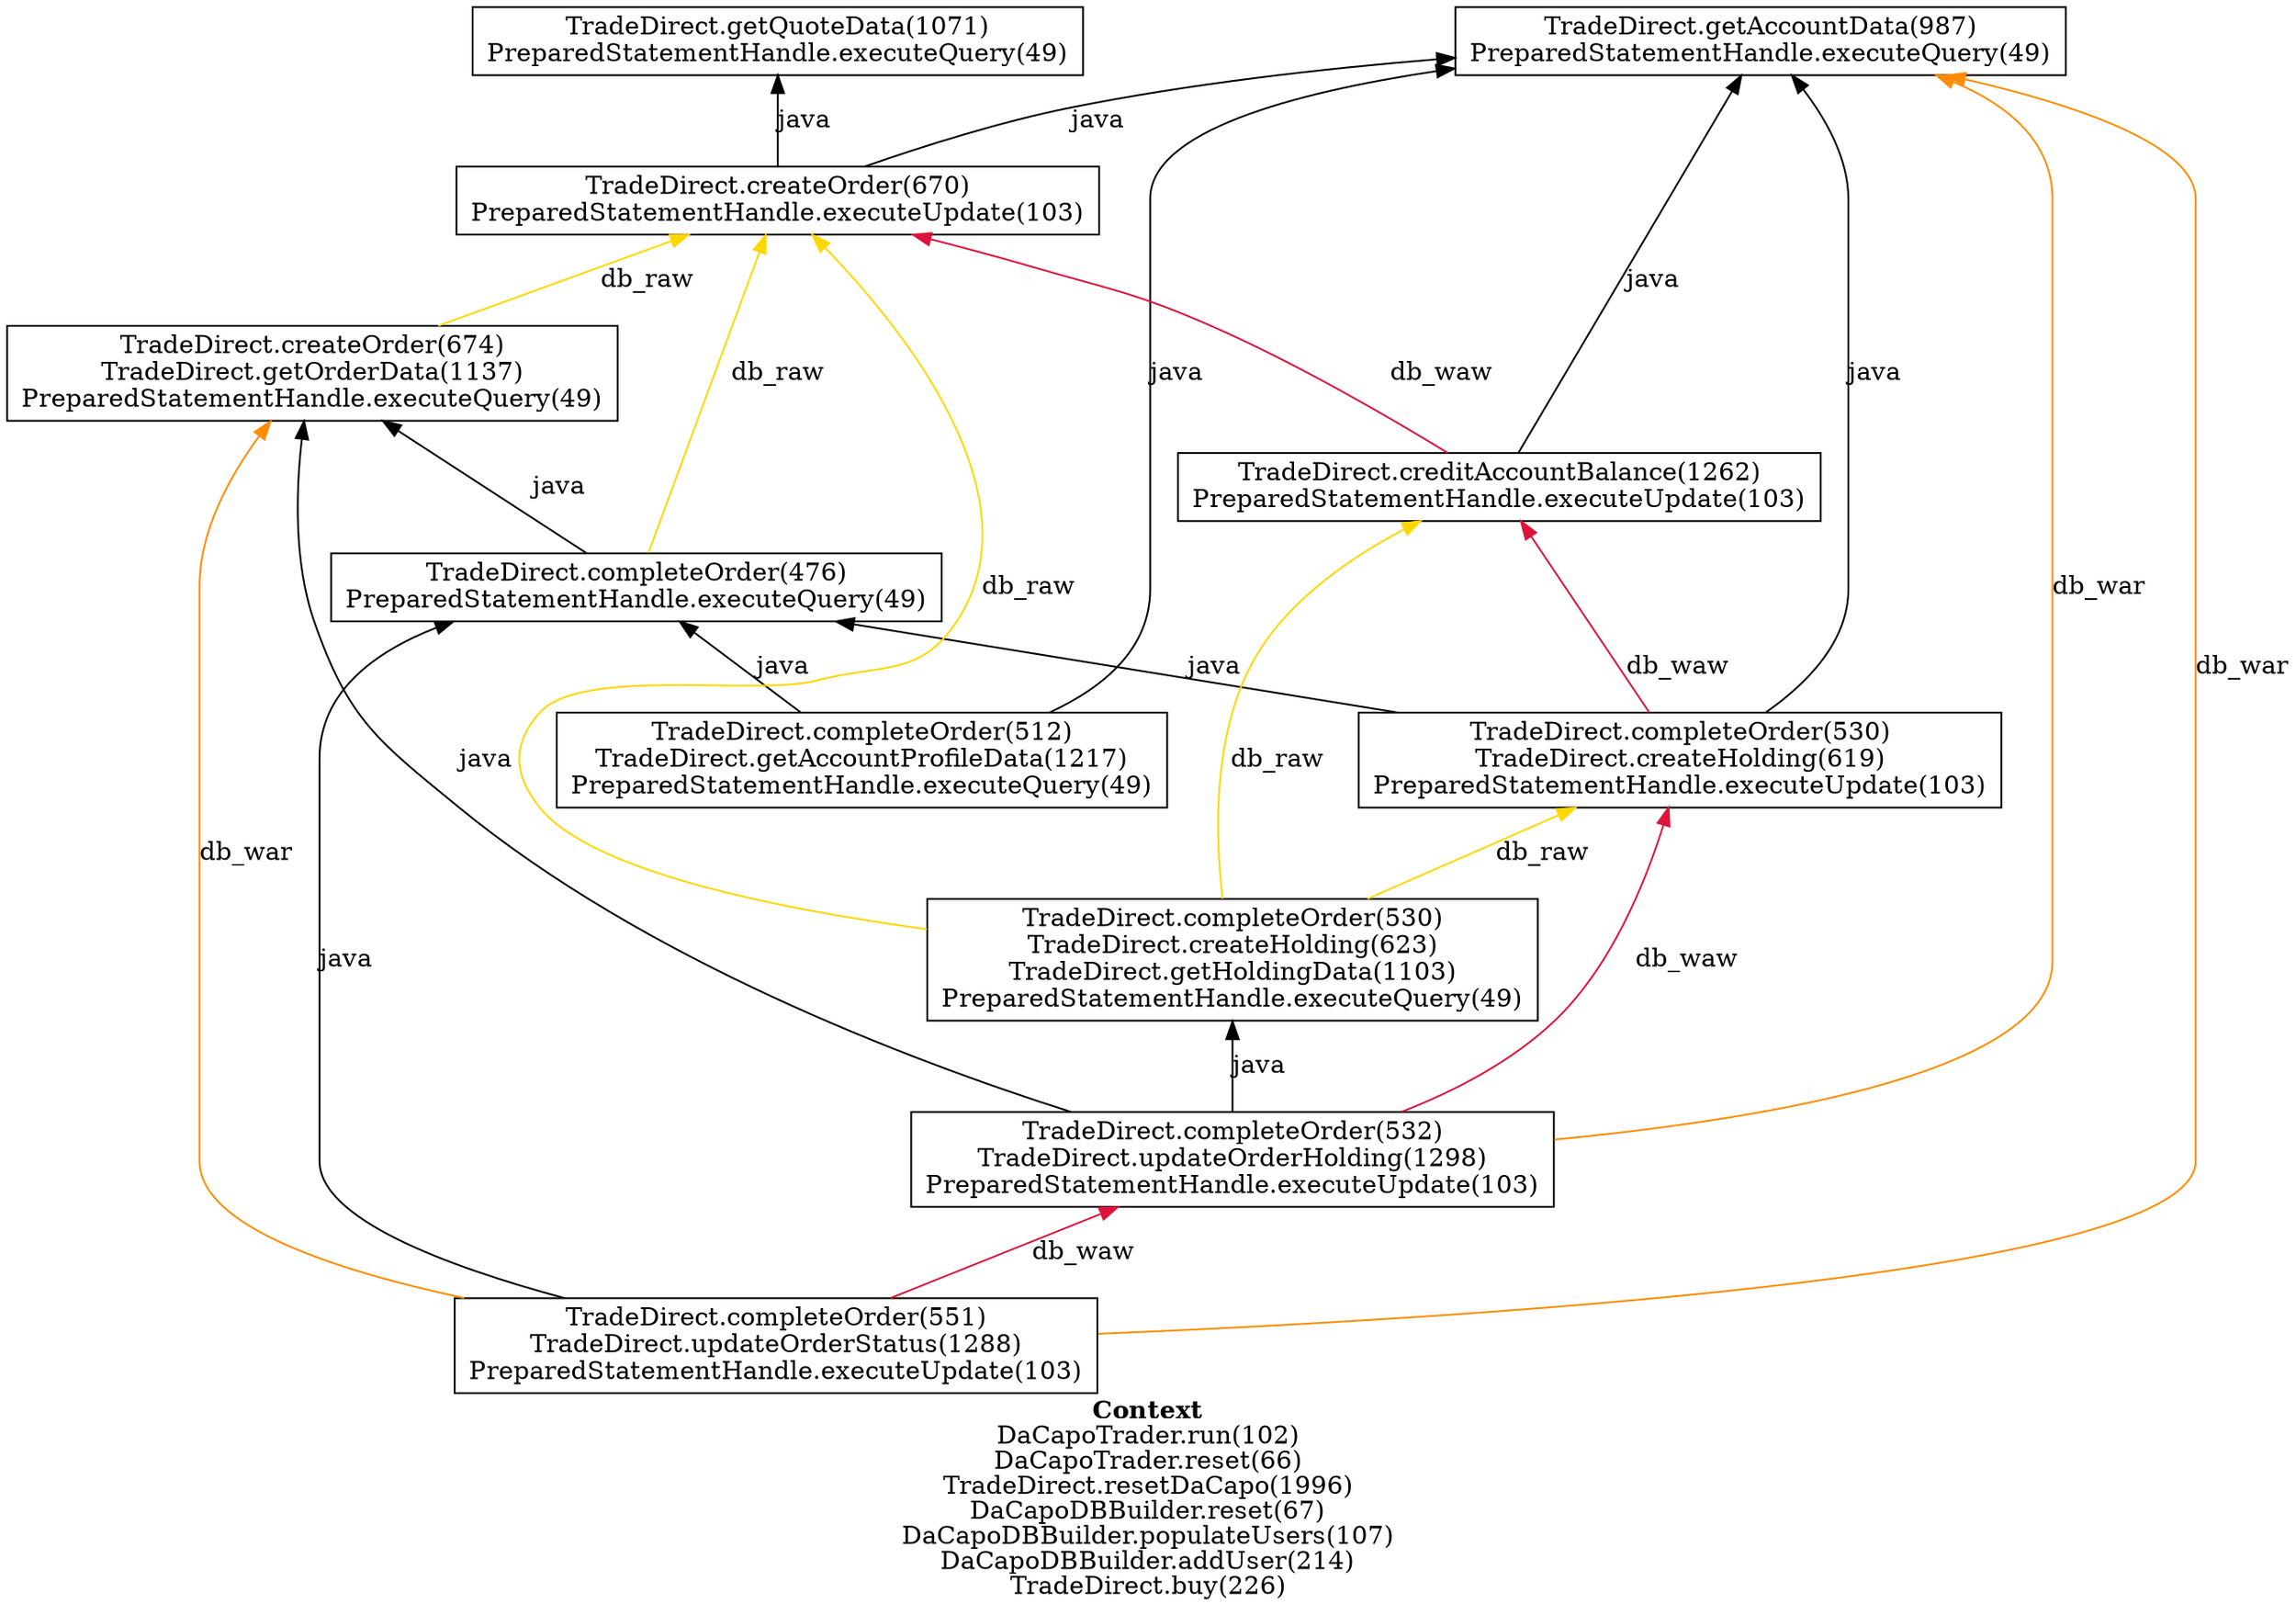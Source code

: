 digraph 1962083476 { 
label=<<font face="Times-Bold">Context</font><br/>DaCapoTrader.run(102)<br/>DaCapoTrader.reset(66)<br/>TradeDirect.resetDaCapo(1996)<br/>DaCapoDBBuilder.reset(67)<br/>DaCapoDBBuilder.populateUsers(107)<br/>DaCapoDBBuilder.addUser(214)<br/>TradeDirect.buy(226)>;rankdir=BT;
1 [label="TradeDirect.getQuoteData(1071)\nPreparedStatementHandle.executeQuery(49)\n", shape=box];
2 [label="TradeDirect.getAccountData(987)\nPreparedStatementHandle.executeQuery(49)\n", shape=box];
3 [label="TradeDirect.completeOrder(532)\nTradeDirect.updateOrderHolding(1298)\nPreparedStatementHandle.executeUpdate(103)\n", shape=box];
4 [label="TradeDirect.completeOrder(530)\nTradeDirect.createHolding(619)\nPreparedStatementHandle.executeUpdate(103)\n", shape=box];
5 [label="TradeDirect.createOrder(674)\nTradeDirect.getOrderData(1137)\nPreparedStatementHandle.executeQuery(49)\n", shape=box];
6 [label="TradeDirect.completeOrder(512)\nTradeDirect.getAccountProfileData(1217)\nPreparedStatementHandle.executeQuery(49)\n", shape=box];
7 [label="TradeDirect.creditAccountBalance(1262)\nPreparedStatementHandle.executeUpdate(103)\n", shape=box];
8 [label="TradeDirect.completeOrder(476)\nPreparedStatementHandle.executeQuery(49)\n", shape=box];
9 [label="TradeDirect.completeOrder(530)\nTradeDirect.createHolding(623)\nTradeDirect.getHoldingData(1103)\nPreparedStatementHandle.executeQuery(49)\n", shape=box];
10 [label="TradeDirect.completeOrder(551)\nTradeDirect.updateOrderStatus(1288)\nPreparedStatementHandle.executeUpdate(103)\n", shape=box];
11 [label="TradeDirect.createOrder(670)\nPreparedStatementHandle.executeUpdate(103)\n", shape=box];
3 -> 2 [label="db_war" color=darkorange];
3 -> 4 [label="db_waw" color=crimson];
3 -> 5 [label="java" color=black];
3 -> 9 [label="java" color=black];
4 -> 2 [label="java" color=black];
4 -> 7 [label="db_waw" color=crimson];
4 -> 8 [label="java" color=black];
5 -> 11 [label="db_raw" color=gold];
6 -> 2 [label="java" color=black];
6 -> 8 [label="java" color=black];
7 -> 2 [label="java" color=black];
7 -> 11 [label="db_waw" color=crimson];
8 -> 5 [label="java" color=black];
8 -> 11 [label="db_raw" color=gold];
9 -> 4 [label="db_raw" color=gold];
9 -> 7 [label="db_raw" color=gold];
9 -> 11 [label="db_raw" color=gold];
10 -> 2 [label="db_war" color=darkorange];
10 -> 3 [label="db_waw" color=crimson];
10 -> 5 [label="db_war" color=darkorange];
10 -> 8 [label="java" color=black];
11 -> 1 [label="java" color=black];
11 -> 2 [label="java" color=black];
}

